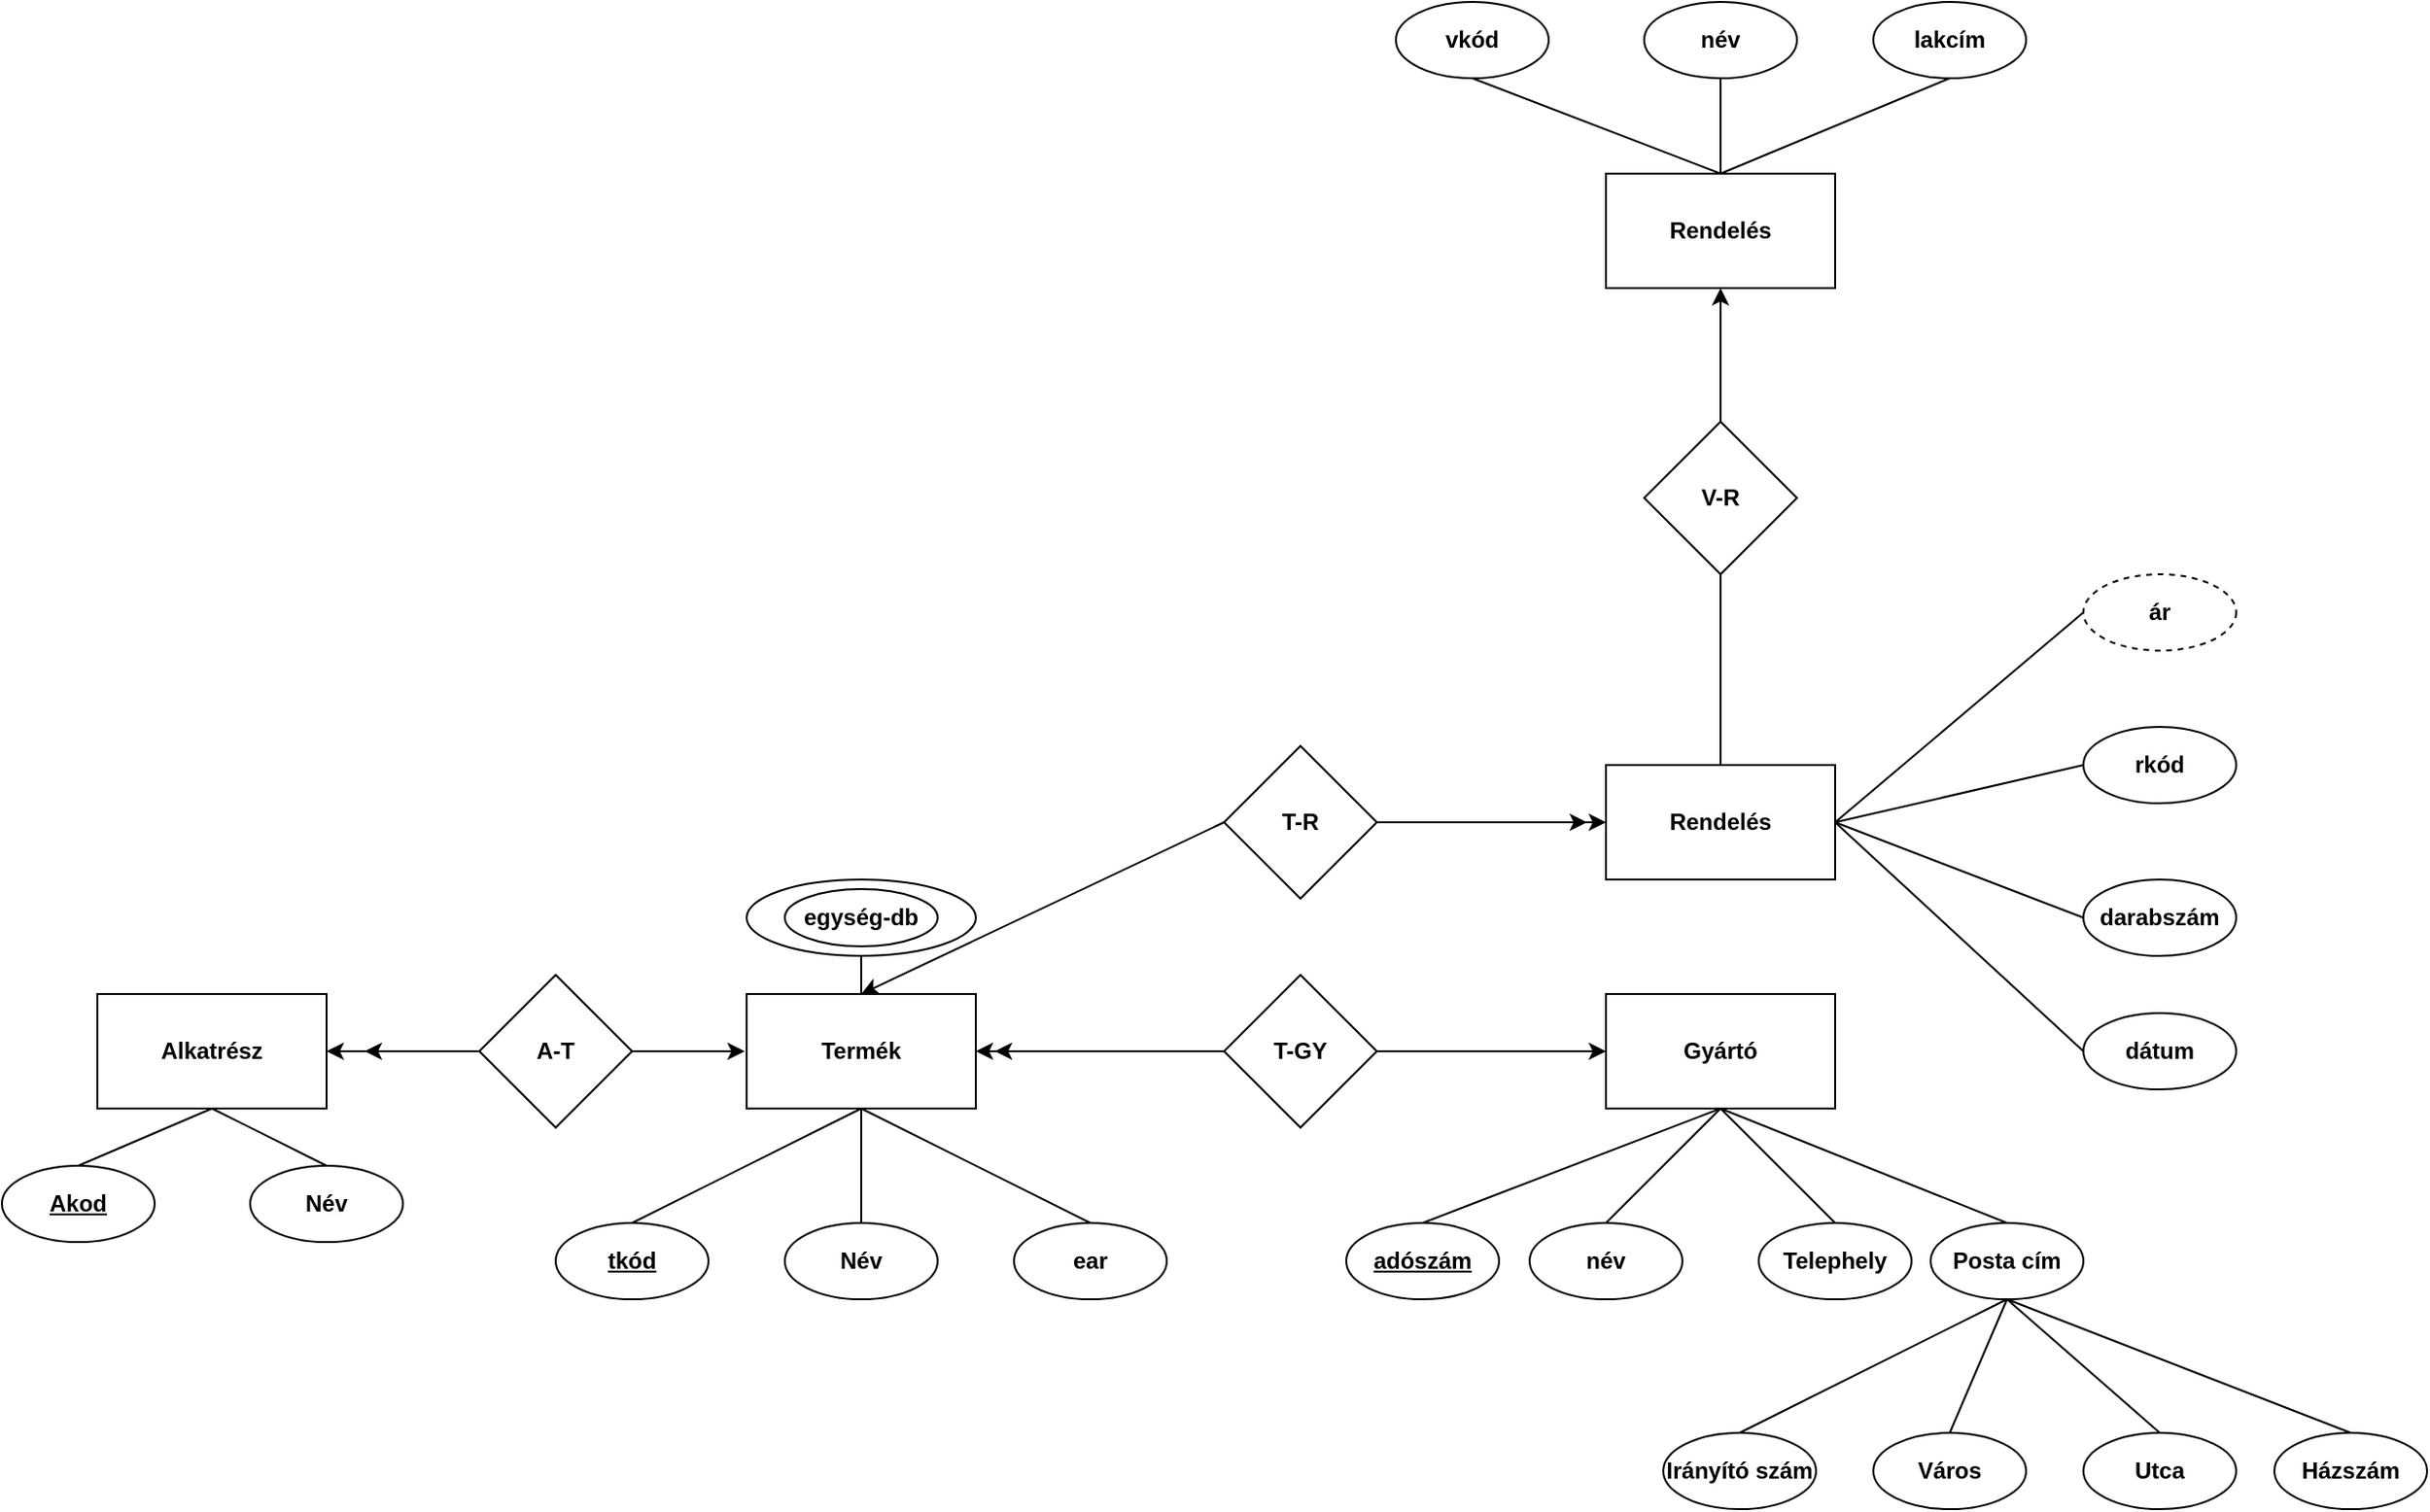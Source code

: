 <mxfile version="26.0.16">
  <diagram name="1 oldal" id="JIIqVNPzNAyrjcaQyFjt">
    <mxGraphModel dx="2103" dy="1783" grid="1" gridSize="10" guides="1" tooltips="1" connect="1" arrows="1" fold="1" page="1" pageScale="1" pageWidth="827" pageHeight="1169" math="0" shadow="0">
      <root>
        <mxCell id="0" />
        <mxCell id="1" parent="0" />
        <mxCell id="Is8Id95nQAFQ8Lu3S8sj-3" value="&lt;b&gt;Termék&lt;/b&gt;" style="rounded=0;whiteSpace=wrap;html=1;" parent="1" vertex="1">
          <mxGeometry x="100" y="100" width="120" height="60" as="geometry" />
        </mxCell>
        <mxCell id="Is8Id95nQAFQ8Lu3S8sj-4" value="&lt;b&gt;Gyártó&lt;/b&gt;" style="rounded=0;whiteSpace=wrap;html=1;" parent="1" vertex="1">
          <mxGeometry x="550" y="100" width="120" height="60" as="geometry" />
        </mxCell>
        <mxCell id="Is8Id95nQAFQ8Lu3S8sj-5" value="&lt;b&gt;T-GY&lt;/b&gt;" style="rhombus;whiteSpace=wrap;html=1;" parent="1" vertex="1">
          <mxGeometry x="350" y="90" width="80" height="80" as="geometry" />
        </mxCell>
        <mxCell id="Is8Id95nQAFQ8Lu3S8sj-6" value="&lt;b&gt;tkód&lt;/b&gt;" style="ellipse;whiteSpace=wrap;html=1;fontStyle=4" parent="1" vertex="1">
          <mxGeometry y="220" width="80" height="40" as="geometry" />
        </mxCell>
        <mxCell id="Is8Id95nQAFQ8Lu3S8sj-7" value="&lt;b&gt;Név&lt;/b&gt;" style="ellipse;whiteSpace=wrap;html=1;" parent="1" vertex="1">
          <mxGeometry x="120" y="220" width="80" height="40" as="geometry" />
        </mxCell>
        <mxCell id="Is8Id95nQAFQ8Lu3S8sj-8" value="&lt;b&gt;ear&lt;/b&gt;" style="ellipse;whiteSpace=wrap;html=1;" parent="1" vertex="1">
          <mxGeometry x="240" y="220" width="80" height="40" as="geometry" />
        </mxCell>
        <mxCell id="Is8Id95nQAFQ8Lu3S8sj-9" value="&lt;b&gt;adószám&lt;/b&gt;" style="ellipse;whiteSpace=wrap;html=1;fontStyle=4" parent="1" vertex="1">
          <mxGeometry x="414" y="220" width="80" height="40" as="geometry" />
        </mxCell>
        <mxCell id="Is8Id95nQAFQ8Lu3S8sj-10" value="&lt;b&gt;név&lt;/b&gt;" style="ellipse;whiteSpace=wrap;html=1;" parent="1" vertex="1">
          <mxGeometry x="510" y="220" width="80" height="40" as="geometry" />
        </mxCell>
        <mxCell id="Is8Id95nQAFQ8Lu3S8sj-11" value="&lt;b&gt;Telephely&lt;/b&gt;" style="ellipse;whiteSpace=wrap;html=1;" parent="1" vertex="1">
          <mxGeometry x="630" y="220" width="80" height="40" as="geometry" />
        </mxCell>
        <mxCell id="Is8Id95nQAFQ8Lu3S8sj-12" style="edgeStyle=orthogonalEdgeStyle;rounded=0;orthogonalLoop=1;jettySize=auto;html=1;exitX=0.5;exitY=1;exitDx=0;exitDy=0;" parent="1" source="Is8Id95nQAFQ8Lu3S8sj-8" target="Is8Id95nQAFQ8Lu3S8sj-8" edge="1">
          <mxGeometry relative="1" as="geometry" />
        </mxCell>
        <mxCell id="Is8Id95nQAFQ8Lu3S8sj-14" value="" style="endArrow=none;html=1;rounded=0;exitX=0.5;exitY=0;exitDx=0;exitDy=0;" parent="1" source="Is8Id95nQAFQ8Lu3S8sj-8" edge="1">
          <mxGeometry width="50" height="50" relative="1" as="geometry">
            <mxPoint x="380" y="240" as="sourcePoint" />
            <mxPoint x="280" y="220" as="targetPoint" />
            <Array as="points">
              <mxPoint x="160" y="160" />
            </Array>
          </mxGeometry>
        </mxCell>
        <mxCell id="Is8Id95nQAFQ8Lu3S8sj-17" value="" style="endArrow=none;html=1;rounded=0;entryX=0.5;entryY=1;entryDx=0;entryDy=0;exitX=0.5;exitY=0;exitDx=0;exitDy=0;" parent="1" source="Is8Id95nQAFQ8Lu3S8sj-11" target="Is8Id95nQAFQ8Lu3S8sj-4" edge="1">
          <mxGeometry width="50" height="50" relative="1" as="geometry">
            <mxPoint x="380" y="240" as="sourcePoint" />
            <mxPoint x="430" y="190" as="targetPoint" />
          </mxGeometry>
        </mxCell>
        <mxCell id="Is8Id95nQAFQ8Lu3S8sj-18" value="" style="endArrow=none;html=1;rounded=0;entryX=0.5;entryY=1;entryDx=0;entryDy=0;exitX=0.5;exitY=0;exitDx=0;exitDy=0;" parent="1" source="Is8Id95nQAFQ8Lu3S8sj-9" target="Is8Id95nQAFQ8Lu3S8sj-4" edge="1">
          <mxGeometry width="50" height="50" relative="1" as="geometry">
            <mxPoint x="380" y="240" as="sourcePoint" />
            <mxPoint x="430" y="190" as="targetPoint" />
          </mxGeometry>
        </mxCell>
        <mxCell id="Is8Id95nQAFQ8Lu3S8sj-19" value="" style="endArrow=none;html=1;rounded=0;exitX=0.5;exitY=0;exitDx=0;exitDy=0;" parent="1" source="Is8Id95nQAFQ8Lu3S8sj-10" edge="1">
          <mxGeometry width="50" height="50" relative="1" as="geometry">
            <mxPoint x="380" y="240" as="sourcePoint" />
            <mxPoint x="610" y="160" as="targetPoint" />
          </mxGeometry>
        </mxCell>
        <mxCell id="Is8Id95nQAFQ8Lu3S8sj-21" value="" style="endArrow=none;html=1;rounded=0;entryX=0.5;entryY=1;entryDx=0;entryDy=0;exitX=0.5;exitY=0;exitDx=0;exitDy=0;" parent="1" source="Is8Id95nQAFQ8Lu3S8sj-7" target="Is8Id95nQAFQ8Lu3S8sj-3" edge="1">
          <mxGeometry width="50" height="50" relative="1" as="geometry">
            <mxPoint x="380" y="240" as="sourcePoint" />
            <mxPoint x="430" y="190" as="targetPoint" />
          </mxGeometry>
        </mxCell>
        <mxCell id="Is8Id95nQAFQ8Lu3S8sj-22" value="" style="endArrow=none;html=1;rounded=0;entryX=0.5;entryY=1;entryDx=0;entryDy=0;exitX=0.5;exitY=0;exitDx=0;exitDy=0;" parent="1" source="Is8Id95nQAFQ8Lu3S8sj-6" target="Is8Id95nQAFQ8Lu3S8sj-3" edge="1">
          <mxGeometry width="50" height="50" relative="1" as="geometry">
            <mxPoint x="380" y="240" as="sourcePoint" />
            <mxPoint x="430" y="190" as="targetPoint" />
          </mxGeometry>
        </mxCell>
        <mxCell id="Is8Id95nQAFQ8Lu3S8sj-25" value="" style="endArrow=classic;html=1;rounded=0;entryX=0;entryY=0.5;entryDx=0;entryDy=0;exitX=1;exitY=0.5;exitDx=0;exitDy=0;" parent="1" source="Is8Id95nQAFQ8Lu3S8sj-5" target="Is8Id95nQAFQ8Lu3S8sj-4" edge="1">
          <mxGeometry width="50" height="50" relative="1" as="geometry">
            <mxPoint x="380" y="140" as="sourcePoint" />
            <mxPoint x="430" y="90" as="targetPoint" />
          </mxGeometry>
        </mxCell>
        <mxCell id="Is8Id95nQAFQ8Lu3S8sj-26" value="" style="endArrow=classic;html=1;rounded=0;entryX=1;entryY=0.5;entryDx=0;entryDy=0;exitX=0;exitY=0.5;exitDx=0;exitDy=0;" parent="1" source="Is8Id95nQAFQ8Lu3S8sj-5" target="Is8Id95nQAFQ8Lu3S8sj-3" edge="1">
          <mxGeometry width="50" height="50" relative="1" as="geometry">
            <mxPoint x="380" y="140" as="sourcePoint" />
            <mxPoint x="430" y="90" as="targetPoint" />
          </mxGeometry>
        </mxCell>
        <mxCell id="Is8Id95nQAFQ8Lu3S8sj-28" value="" style="endArrow=classic;html=1;rounded=0;exitX=0;exitY=0.5;exitDx=0;exitDy=0;" parent="1" source="Is8Id95nQAFQ8Lu3S8sj-5" edge="1">
          <mxGeometry width="50" height="50" relative="1" as="geometry">
            <mxPoint x="370" y="190" as="sourcePoint" />
            <mxPoint x="230" y="130" as="targetPoint" />
          </mxGeometry>
        </mxCell>
        <mxCell id="Is8Id95nQAFQ8Lu3S8sj-29" value="&lt;b&gt;Irányító szám&lt;/b&gt;" style="ellipse;whiteSpace=wrap;html=1;" parent="1" vertex="1">
          <mxGeometry x="580" y="330" width="80" height="40" as="geometry" />
        </mxCell>
        <mxCell id="Is8Id95nQAFQ8Lu3S8sj-30" value="&lt;b&gt;Város&lt;/b&gt;" style="ellipse;whiteSpace=wrap;html=1;" parent="1" vertex="1">
          <mxGeometry x="690" y="330" width="80" height="40" as="geometry" />
        </mxCell>
        <mxCell id="Is8Id95nQAFQ8Lu3S8sj-31" value="&lt;b&gt;Posta cím&lt;/b&gt;" style="ellipse;whiteSpace=wrap;html=1;" parent="1" vertex="1">
          <mxGeometry x="720" y="220" width="80" height="40" as="geometry" />
        </mxCell>
        <mxCell id="Is8Id95nQAFQ8Lu3S8sj-34" value="&lt;b&gt;Utca&lt;/b&gt;" style="ellipse;whiteSpace=wrap;html=1;" parent="1" vertex="1">
          <mxGeometry x="800" y="330" width="80" height="40" as="geometry" />
        </mxCell>
        <mxCell id="Is8Id95nQAFQ8Lu3S8sj-35" value="&lt;b&gt;Házszám&lt;/b&gt;" style="ellipse;whiteSpace=wrap;html=1;" parent="1" vertex="1">
          <mxGeometry x="900" y="330" width="80" height="40" as="geometry" />
        </mxCell>
        <mxCell id="Is8Id95nQAFQ8Lu3S8sj-36" value="" style="endArrow=none;html=1;rounded=0;exitX=0.5;exitY=1;exitDx=0;exitDy=0;entryX=0.5;entryY=0;entryDx=0;entryDy=0;" parent="1" source="Is8Id95nQAFQ8Lu3S8sj-31" target="Is8Id95nQAFQ8Lu3S8sj-29" edge="1">
          <mxGeometry width="50" height="50" relative="1" as="geometry">
            <mxPoint x="750" y="290" as="sourcePoint" />
            <mxPoint x="800" y="240" as="targetPoint" />
          </mxGeometry>
        </mxCell>
        <mxCell id="Is8Id95nQAFQ8Lu3S8sj-37" value="" style="endArrow=none;html=1;rounded=0;exitX=0.5;exitY=1;exitDx=0;exitDy=0;entryX=0.5;entryY=0;entryDx=0;entryDy=0;" parent="1" source="Is8Id95nQAFQ8Lu3S8sj-31" target="Is8Id95nQAFQ8Lu3S8sj-30" edge="1">
          <mxGeometry width="50" height="50" relative="1" as="geometry">
            <mxPoint x="750" y="290" as="sourcePoint" />
            <mxPoint x="800" y="240" as="targetPoint" />
          </mxGeometry>
        </mxCell>
        <mxCell id="Is8Id95nQAFQ8Lu3S8sj-38" value="" style="endArrow=none;html=1;rounded=0;entryX=0.5;entryY=0;entryDx=0;entryDy=0;exitX=0.5;exitY=1;exitDx=0;exitDy=0;" parent="1" source="Is8Id95nQAFQ8Lu3S8sj-31" target="Is8Id95nQAFQ8Lu3S8sj-34" edge="1">
          <mxGeometry width="50" height="50" relative="1" as="geometry">
            <mxPoint x="750" y="290" as="sourcePoint" />
            <mxPoint x="800" y="240" as="targetPoint" />
          </mxGeometry>
        </mxCell>
        <mxCell id="Is8Id95nQAFQ8Lu3S8sj-39" value="" style="endArrow=none;html=1;rounded=0;entryX=0.5;entryY=0;entryDx=0;entryDy=0;exitX=0.5;exitY=1;exitDx=0;exitDy=0;" parent="1" source="Is8Id95nQAFQ8Lu3S8sj-31" target="Is8Id95nQAFQ8Lu3S8sj-35" edge="1">
          <mxGeometry width="50" height="50" relative="1" as="geometry">
            <mxPoint x="720" y="360" as="sourcePoint" />
            <mxPoint x="800" y="240" as="targetPoint" />
          </mxGeometry>
        </mxCell>
        <mxCell id="Is8Id95nQAFQ8Lu3S8sj-40" value="&lt;b&gt;Alkatrész&lt;/b&gt;" style="rounded=0;whiteSpace=wrap;html=1;" parent="1" vertex="1">
          <mxGeometry x="-240" y="100" width="120" height="60" as="geometry" />
        </mxCell>
        <mxCell id="Is8Id95nQAFQ8Lu3S8sj-41" value="&lt;b&gt;A-T&lt;/b&gt;" style="rhombus;whiteSpace=wrap;html=1;" parent="1" vertex="1">
          <mxGeometry x="-40" y="90" width="80" height="80" as="geometry" />
        </mxCell>
        <mxCell id="Is8Id95nQAFQ8Lu3S8sj-42" value="" style="endArrow=classic;html=1;rounded=0;exitX=1;exitY=0.5;exitDx=0;exitDy=0;" parent="1" source="Is8Id95nQAFQ8Lu3S8sj-41" edge="1">
          <mxGeometry width="50" height="50" relative="1" as="geometry">
            <mxPoint x="30" y="140" as="sourcePoint" />
            <mxPoint x="99" y="130" as="targetPoint" />
          </mxGeometry>
        </mxCell>
        <mxCell id="Is8Id95nQAFQ8Lu3S8sj-44" value="" style="endArrow=classic;html=1;rounded=0;entryX=1;entryY=0.5;entryDx=0;entryDy=0;exitX=0;exitY=0.5;exitDx=0;exitDy=0;" parent="1" source="Is8Id95nQAFQ8Lu3S8sj-41" target="Is8Id95nQAFQ8Lu3S8sj-40" edge="1">
          <mxGeometry width="50" height="50" relative="1" as="geometry">
            <mxPoint x="-120" y="200" as="sourcePoint" />
            <mxPoint x="-70" y="150" as="targetPoint" />
            <Array as="points" />
          </mxGeometry>
        </mxCell>
        <mxCell id="Is8Id95nQAFQ8Lu3S8sj-45" value="" style="endArrow=classic;html=1;rounded=0;" parent="1" edge="1">
          <mxGeometry width="50" height="50" relative="1" as="geometry">
            <mxPoint x="-40" y="130" as="sourcePoint" />
            <mxPoint x="-100" y="130" as="targetPoint" />
            <Array as="points" />
          </mxGeometry>
        </mxCell>
        <mxCell id="Is8Id95nQAFQ8Lu3S8sj-46" value="&lt;b&gt;&lt;u&gt;Akod&lt;/u&gt;&lt;/b&gt;" style="ellipse;whiteSpace=wrap;html=1;" parent="1" vertex="1">
          <mxGeometry x="-290" y="190" width="80" height="40" as="geometry" />
        </mxCell>
        <mxCell id="Is8Id95nQAFQ8Lu3S8sj-47" value="&lt;b&gt;Név&lt;/b&gt;" style="ellipse;whiteSpace=wrap;html=1;" parent="1" vertex="1">
          <mxGeometry x="-160" y="190" width="80" height="40" as="geometry" />
        </mxCell>
        <mxCell id="Is8Id95nQAFQ8Lu3S8sj-48" value="" style="endArrow=none;html=1;rounded=0;entryX=0.5;entryY=0;entryDx=0;entryDy=0;exitX=0.5;exitY=1;exitDx=0;exitDy=0;" parent="1" source="Is8Id95nQAFQ8Lu3S8sj-40" target="Is8Id95nQAFQ8Lu3S8sj-47" edge="1">
          <mxGeometry width="50" height="50" relative="1" as="geometry">
            <mxPoint x="-200" y="290" as="sourcePoint" />
            <mxPoint x="-150" y="240" as="targetPoint" />
          </mxGeometry>
        </mxCell>
        <mxCell id="Is8Id95nQAFQ8Lu3S8sj-50" value="" style="endArrow=none;html=1;rounded=0;exitX=0.5;exitY=0;exitDx=0;exitDy=0;" parent="1" source="Is8Id95nQAFQ8Lu3S8sj-46" edge="1">
          <mxGeometry width="50" height="50" relative="1" as="geometry">
            <mxPoint x="-230" y="210" as="sourcePoint" />
            <mxPoint x="-180" y="160" as="targetPoint" />
            <Array as="points" />
          </mxGeometry>
        </mxCell>
        <mxCell id="Is8Id95nQAFQ8Lu3S8sj-51" value="" style="endArrow=none;html=1;rounded=0;exitX=0.5;exitY=1;exitDx=0;exitDy=0;entryX=0.5;entryY=0;entryDx=0;entryDy=0;" parent="1" source="Is8Id95nQAFQ8Lu3S8sj-4" target="Is8Id95nQAFQ8Lu3S8sj-31" edge="1">
          <mxGeometry width="50" height="50" relative="1" as="geometry">
            <mxPoint x="780" y="200" as="sourcePoint" />
            <mxPoint x="830" y="150" as="targetPoint" />
            <Array as="points" />
          </mxGeometry>
        </mxCell>
        <mxCell id="KkdQSx_1zXDLFK-FRpoO-9" value="" style="ellipse;whiteSpace=wrap;html=1;" vertex="1" parent="1">
          <mxGeometry x="100" y="40" width="120" height="40" as="geometry" />
        </mxCell>
        <mxCell id="KkdQSx_1zXDLFK-FRpoO-10" value="&lt;b&gt;egység-db&lt;/b&gt;" style="ellipse;whiteSpace=wrap;html=1;" vertex="1" parent="1">
          <mxGeometry x="120" y="45" width="80" height="30" as="geometry" />
        </mxCell>
        <mxCell id="KkdQSx_1zXDLFK-FRpoO-13" value="" style="endArrow=none;html=1;rounded=0;exitX=0.5;exitY=0;exitDx=0;exitDy=0;entryX=0.5;entryY=1;entryDx=0;entryDy=0;" edge="1" parent="1" source="Is8Id95nQAFQ8Lu3S8sj-3" target="KkdQSx_1zXDLFK-FRpoO-9">
          <mxGeometry width="50" height="50" relative="1" as="geometry">
            <mxPoint x="200" y="140" as="sourcePoint" />
            <mxPoint x="250" y="90" as="targetPoint" />
          </mxGeometry>
        </mxCell>
        <mxCell id="KkdQSx_1zXDLFK-FRpoO-14" value="&lt;b&gt;T-R&lt;/b&gt;" style="rhombus;whiteSpace=wrap;html=1;" vertex="1" parent="1">
          <mxGeometry x="350" y="-30" width="80" height="80" as="geometry" />
        </mxCell>
        <mxCell id="KkdQSx_1zXDLFK-FRpoO-15" value="&lt;b&gt;Rendelés&lt;/b&gt;" style="rounded=0;whiteSpace=wrap;html=1;" vertex="1" parent="1">
          <mxGeometry x="550" y="-20" width="120" height="60" as="geometry" />
        </mxCell>
        <mxCell id="KkdQSx_1zXDLFK-FRpoO-16" value="&lt;b&gt;darabszám&lt;/b&gt;" style="ellipse;whiteSpace=wrap;html=1;" vertex="1" parent="1">
          <mxGeometry x="800" y="40" width="80" height="40" as="geometry" />
        </mxCell>
        <mxCell id="KkdQSx_1zXDLFK-FRpoO-17" value="&lt;b&gt;dátum&lt;/b&gt;" style="ellipse;whiteSpace=wrap;html=1;" vertex="1" parent="1">
          <mxGeometry x="800" y="110" width="80" height="40" as="geometry" />
        </mxCell>
        <mxCell id="KkdQSx_1zXDLFK-FRpoO-18" value="&lt;b&gt;rkód&lt;/b&gt;" style="ellipse;whiteSpace=wrap;html=1;" vertex="1" parent="1">
          <mxGeometry x="800" y="-40" width="80" height="40" as="geometry" />
        </mxCell>
        <mxCell id="KkdQSx_1zXDLFK-FRpoO-20" value="" style="endArrow=none;html=1;rounded=0;exitX=1;exitY=0.5;exitDx=0;exitDy=0;entryX=0;entryY=0.5;entryDx=0;entryDy=0;" edge="1" parent="1" source="KkdQSx_1zXDLFK-FRpoO-15" target="KkdQSx_1zXDLFK-FRpoO-17">
          <mxGeometry width="50" height="50" relative="1" as="geometry">
            <mxPoint x="920" y="140" as="sourcePoint" />
            <mxPoint x="970" y="90" as="targetPoint" />
            <Array as="points" />
          </mxGeometry>
        </mxCell>
        <mxCell id="KkdQSx_1zXDLFK-FRpoO-21" value="" style="endArrow=none;html=1;rounded=0;exitX=1;exitY=0.5;exitDx=0;exitDy=0;entryX=0;entryY=0.5;entryDx=0;entryDy=0;" edge="1" parent="1" source="KkdQSx_1zXDLFK-FRpoO-15" target="KkdQSx_1zXDLFK-FRpoO-16">
          <mxGeometry width="50" height="50" relative="1" as="geometry">
            <mxPoint x="920" y="140" as="sourcePoint" />
            <mxPoint x="970" y="90" as="targetPoint" />
          </mxGeometry>
        </mxCell>
        <mxCell id="KkdQSx_1zXDLFK-FRpoO-22" value="" style="endArrow=none;html=1;rounded=0;exitX=1;exitY=0.5;exitDx=0;exitDy=0;entryX=0;entryY=0.5;entryDx=0;entryDy=0;" edge="1" parent="1" source="KkdQSx_1zXDLFK-FRpoO-15" target="KkdQSx_1zXDLFK-FRpoO-18">
          <mxGeometry width="50" height="50" relative="1" as="geometry">
            <mxPoint x="920" y="140" as="sourcePoint" />
            <mxPoint x="970" y="90" as="targetPoint" />
          </mxGeometry>
        </mxCell>
        <mxCell id="KkdQSx_1zXDLFK-FRpoO-23" value="&lt;b&gt;ár&lt;/b&gt;" style="ellipse;html=1;labelBorderColor=none;whiteSpace=wrap;fillColor=none;strokeColor=default;dashed=1;" vertex="1" parent="1">
          <mxGeometry x="800" y="-120" width="80" height="40" as="geometry" />
        </mxCell>
        <mxCell id="KkdQSx_1zXDLFK-FRpoO-24" value="" style="endArrow=none;html=1;rounded=0;exitX=1;exitY=0.5;exitDx=0;exitDy=0;entryX=0;entryY=0.5;entryDx=0;entryDy=0;" edge="1" parent="1" source="KkdQSx_1zXDLFK-FRpoO-15" target="KkdQSx_1zXDLFK-FRpoO-23">
          <mxGeometry width="50" height="50" relative="1" as="geometry">
            <mxPoint x="1040" y="140" as="sourcePoint" />
            <mxPoint x="1090" y="90" as="targetPoint" />
          </mxGeometry>
        </mxCell>
        <mxCell id="KkdQSx_1zXDLFK-FRpoO-25" value="" style="endArrow=classic;html=1;rounded=0;exitX=0;exitY=0.5;exitDx=0;exitDy=0;" edge="1" parent="1" source="KkdQSx_1zXDLFK-FRpoO-14">
          <mxGeometry width="50" height="50" relative="1" as="geometry">
            <mxPoint x="590" y="40" as="sourcePoint" />
            <mxPoint x="160" y="100" as="targetPoint" />
          </mxGeometry>
        </mxCell>
        <mxCell id="KkdQSx_1zXDLFK-FRpoO-26" value="" style="endArrow=classic;html=1;rounded=0;exitX=1;exitY=0.5;exitDx=0;exitDy=0;entryX=0;entryY=0.5;entryDx=0;entryDy=0;" edge="1" parent="1" source="KkdQSx_1zXDLFK-FRpoO-14" target="KkdQSx_1zXDLFK-FRpoO-15">
          <mxGeometry width="50" height="50" relative="1" as="geometry">
            <mxPoint x="590" y="40" as="sourcePoint" />
            <mxPoint x="640" y="-10" as="targetPoint" />
          </mxGeometry>
        </mxCell>
        <mxCell id="KkdQSx_1zXDLFK-FRpoO-27" value="" style="endArrow=classic;html=1;rounded=0;exitX=1;exitY=0.5;exitDx=0;exitDy=0;" edge="1" parent="1" source="KkdQSx_1zXDLFK-FRpoO-14">
          <mxGeometry width="50" height="50" relative="1" as="geometry">
            <mxPoint x="590" y="40" as="sourcePoint" />
            <mxPoint x="540" y="10" as="targetPoint" />
          </mxGeometry>
        </mxCell>
        <mxCell id="KkdQSx_1zXDLFK-FRpoO-28" value="&lt;b&gt;V-R&lt;/b&gt;" style="rhombus;whiteSpace=wrap;html=1;" vertex="1" parent="1">
          <mxGeometry x="570" y="-200" width="80" height="80" as="geometry" />
        </mxCell>
        <mxCell id="KkdQSx_1zXDLFK-FRpoO-29" value="&lt;b&gt;Rendelés&lt;/b&gt;" style="rounded=0;whiteSpace=wrap;html=1;" vertex="1" parent="1">
          <mxGeometry x="550" y="-330" width="120" height="60" as="geometry" />
        </mxCell>
        <mxCell id="KkdQSx_1zXDLFK-FRpoO-30" value="" style="endArrow=classic;html=1;rounded=0;entryX=0.5;entryY=1;entryDx=0;entryDy=0;exitX=0.5;exitY=0;exitDx=0;exitDy=0;" edge="1" parent="1" source="KkdQSx_1zXDLFK-FRpoO-28" target="KkdQSx_1zXDLFK-FRpoO-29">
          <mxGeometry width="50" height="50" relative="1" as="geometry">
            <mxPoint x="590" y="-160" as="sourcePoint" />
            <mxPoint x="640" y="-210" as="targetPoint" />
          </mxGeometry>
        </mxCell>
        <mxCell id="KkdQSx_1zXDLFK-FRpoO-31" value="" style="endArrow=none;html=1;rounded=0;exitX=0.5;exitY=1;exitDx=0;exitDy=0;entryX=0.5;entryY=0;entryDx=0;entryDy=0;" edge="1" parent="1" source="KkdQSx_1zXDLFK-FRpoO-28" target="KkdQSx_1zXDLFK-FRpoO-15">
          <mxGeometry width="50" height="50" relative="1" as="geometry">
            <mxPoint x="590" y="-160" as="sourcePoint" />
            <mxPoint x="640" y="-210" as="targetPoint" />
          </mxGeometry>
        </mxCell>
        <mxCell id="KkdQSx_1zXDLFK-FRpoO-32" value="&lt;b&gt;vkód&lt;/b&gt;" style="ellipse;whiteSpace=wrap;html=1;" vertex="1" parent="1">
          <mxGeometry x="440" y="-420" width="80" height="40" as="geometry" />
        </mxCell>
        <mxCell id="KkdQSx_1zXDLFK-FRpoO-33" value="&lt;b&gt;név&lt;/b&gt;" style="ellipse;whiteSpace=wrap;html=1;" vertex="1" parent="1">
          <mxGeometry x="570" y="-420" width="80" height="40" as="geometry" />
        </mxCell>
        <mxCell id="KkdQSx_1zXDLFK-FRpoO-34" value="&lt;b&gt;lakcím&lt;/b&gt;" style="ellipse;whiteSpace=wrap;html=1;" vertex="1" parent="1">
          <mxGeometry x="690" y="-420" width="80" height="40" as="geometry" />
        </mxCell>
        <mxCell id="KkdQSx_1zXDLFK-FRpoO-35" value="" style="endArrow=none;html=1;rounded=0;exitX=0.5;exitY=1;exitDx=0;exitDy=0;entryX=0.5;entryY=0;entryDx=0;entryDy=0;" edge="1" parent="1" source="KkdQSx_1zXDLFK-FRpoO-32" target="KkdQSx_1zXDLFK-FRpoO-29">
          <mxGeometry width="50" height="50" relative="1" as="geometry">
            <mxPoint x="590" y="-160" as="sourcePoint" />
            <mxPoint x="640" y="-210" as="targetPoint" />
          </mxGeometry>
        </mxCell>
        <mxCell id="KkdQSx_1zXDLFK-FRpoO-36" value="" style="endArrow=none;html=1;rounded=0;entryX=0.5;entryY=1;entryDx=0;entryDy=0;exitX=0.5;exitY=0;exitDx=0;exitDy=0;" edge="1" parent="1" source="KkdQSx_1zXDLFK-FRpoO-29" target="KkdQSx_1zXDLFK-FRpoO-33">
          <mxGeometry width="50" height="50" relative="1" as="geometry">
            <mxPoint x="590" y="-160" as="sourcePoint" />
            <mxPoint x="640" y="-210" as="targetPoint" />
          </mxGeometry>
        </mxCell>
        <mxCell id="KkdQSx_1zXDLFK-FRpoO-37" value="" style="endArrow=none;html=1;rounded=0;entryX=0.5;entryY=1;entryDx=0;entryDy=0;exitX=0.5;exitY=0;exitDx=0;exitDy=0;" edge="1" parent="1" source="KkdQSx_1zXDLFK-FRpoO-29" target="KkdQSx_1zXDLFK-FRpoO-34">
          <mxGeometry width="50" height="50" relative="1" as="geometry">
            <mxPoint x="590" y="-160" as="sourcePoint" />
            <mxPoint x="640" y="-210" as="targetPoint" />
          </mxGeometry>
        </mxCell>
      </root>
    </mxGraphModel>
  </diagram>
</mxfile>
